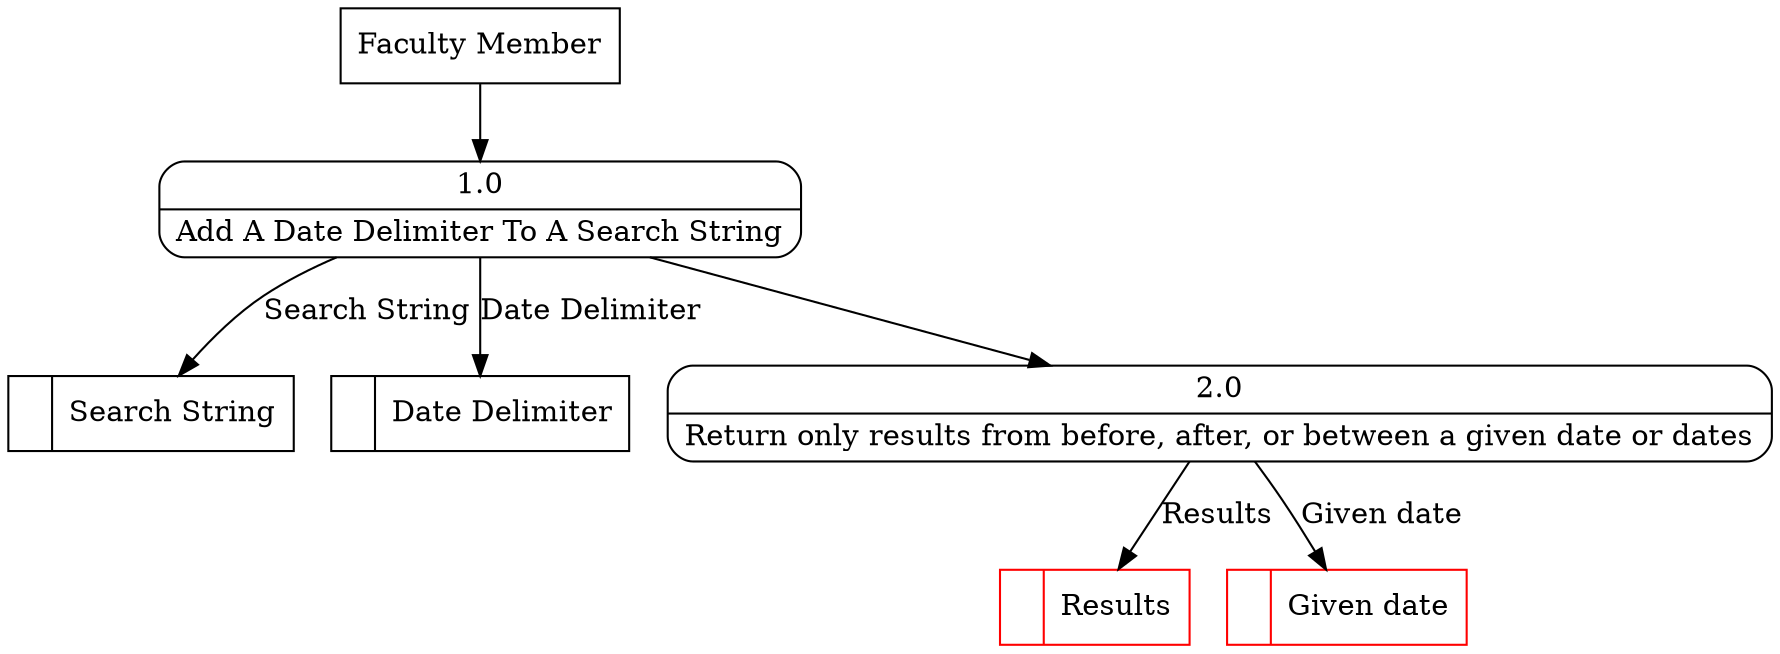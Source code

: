 digraph dfd2{ 
node[shape=record]
200 [label="<f0>  |<f1> Search String " ];
201 [label="<f0>  |<f1> Date Delimiter " ];
202 [label="Faculty Member" shape=box];
203 [label="{<f0> 1.0|<f1> Add A Date Delimiter To A Search String }" shape=Mrecord];
2 [label="{<f0> 2.0|<f1> Return only results from before, after, or between a given date or dates }" shape=Mrecord];
203 -> 2
1001 [label="<f0>  |<f1> Results " color=red];
2 -> 1001 [label="Results"]
1003 [label="<f0>  |<f1> Given date " color=red];
2 -> 1003 [label="Given date"]
202 -> 203
203 -> 201 [label="Date Delimiter"]
203 -> 200 [label="Search String"]
}